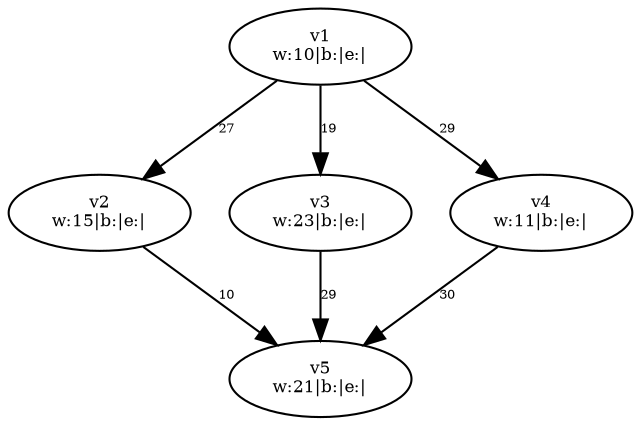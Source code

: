 digraph {
	v1 [label="v1
w:10|b:|e:|" fontsize=8.0]
	v2 [label="v2
w:15|b:|e:|" fontsize=8.0]
	v3 [label="v3
w:23|b:|e:|" fontsize=8.0]
	v4 [label="v4
w:11|b:|e:|" fontsize=8.0]
	v5 [label="v5
w:21|b:|e:|" fontsize=8.0]
	v1 -> v2 [label=27 constraint=true fontsize=6.0]
	v1 -> v3 [label=19 constraint=true fontsize=6.0]
	v1 -> v4 [label=29 constraint=true fontsize=6.0]
	v2 -> v5 [label=10 constraint=true fontsize=6.0]
	v3 -> v5 [label=29 constraint=true fontsize=6.0]
	v4 -> v5 [label=30 constraint=true fontsize=6.0]
}
